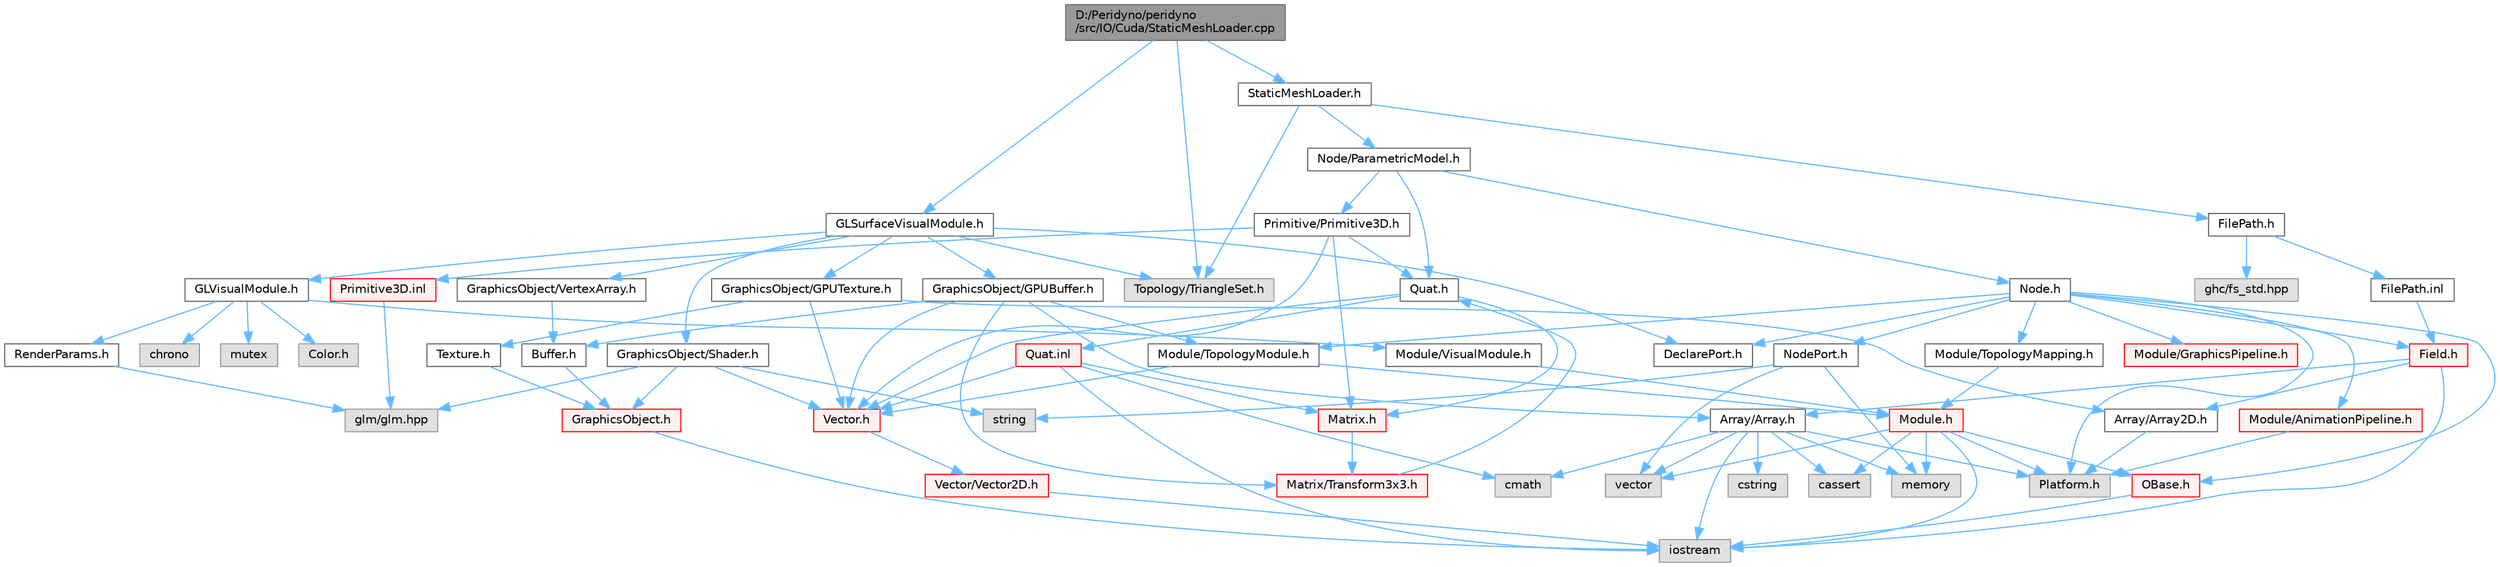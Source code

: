 digraph "D:/Peridyno/peridyno/src/IO/Cuda/StaticMeshLoader.cpp"
{
 // LATEX_PDF_SIZE
  bgcolor="transparent";
  edge [fontname=Helvetica,fontsize=10,labelfontname=Helvetica,labelfontsize=10];
  node [fontname=Helvetica,fontsize=10,shape=box,height=0.2,width=0.4];
  Node1 [id="Node000001",label="D:/Peridyno/peridyno\l/src/IO/Cuda/StaticMeshLoader.cpp",height=0.2,width=0.4,color="gray40", fillcolor="grey60", style="filled", fontcolor="black",tooltip=" "];
  Node1 -> Node2 [id="edge1_Node000001_Node000002",color="steelblue1",style="solid",tooltip=" "];
  Node2 [id="Node000002",label="StaticMeshLoader.h",height=0.2,width=0.4,color="grey40", fillcolor="white", style="filled",URL="$_static_mesh_loader_8h.html",tooltip=" "];
  Node2 -> Node3 [id="edge2_Node000002_Node000003",color="steelblue1",style="solid",tooltip=" "];
  Node3 [id="Node000003",label="Node/ParametricModel.h",height=0.2,width=0.4,color="grey40", fillcolor="white", style="filled",URL="$_parametric_model_8h.html",tooltip=" "];
  Node3 -> Node4 [id="edge3_Node000003_Node000004",color="steelblue1",style="solid",tooltip=" "];
  Node4 [id="Node000004",label="Node.h",height=0.2,width=0.4,color="grey40", fillcolor="white", style="filled",URL="$_node_8h.html",tooltip=" "];
  Node4 -> Node5 [id="edge4_Node000004_Node000005",color="steelblue1",style="solid",tooltip=" "];
  Node5 [id="Node000005",label="OBase.h",height=0.2,width=0.4,color="red", fillcolor="#FFF0F0", style="filled",URL="$_o_base_8h.html",tooltip=" "];
  Node5 -> Node6 [id="edge5_Node000005_Node000006",color="steelblue1",style="solid",tooltip=" "];
  Node6 [id="Node000006",label="iostream",height=0.2,width=0.4,color="grey60", fillcolor="#E0E0E0", style="filled",tooltip=" "];
  Node4 -> Node17 [id="edge6_Node000004_Node000017",color="steelblue1",style="solid",tooltip=" "];
  Node17 [id="Node000017",label="Field.h",height=0.2,width=0.4,color="red", fillcolor="#FFF0F0", style="filled",URL="$_field_8h.html",tooltip=" "];
  Node17 -> Node6 [id="edge7_Node000017_Node000006",color="steelblue1",style="solid",tooltip=" "];
  Node17 -> Node20 [id="edge8_Node000017_Node000020",color="steelblue1",style="solid",tooltip=" "];
  Node20 [id="Node000020",label="Array/Array.h",height=0.2,width=0.4,color="grey40", fillcolor="white", style="filled",URL="$_array_8h.html",tooltip=" "];
  Node20 -> Node8 [id="edge9_Node000020_Node000008",color="steelblue1",style="solid",tooltip=" "];
  Node8 [id="Node000008",label="Platform.h",height=0.2,width=0.4,color="grey60", fillcolor="#E0E0E0", style="filled",tooltip=" "];
  Node20 -> Node21 [id="edge10_Node000020_Node000021",color="steelblue1",style="solid",tooltip=" "];
  Node21 [id="Node000021",label="cassert",height=0.2,width=0.4,color="grey60", fillcolor="#E0E0E0", style="filled",tooltip=" "];
  Node20 -> Node22 [id="edge11_Node000020_Node000022",color="steelblue1",style="solid",tooltip=" "];
  Node22 [id="Node000022",label="vector",height=0.2,width=0.4,color="grey60", fillcolor="#E0E0E0", style="filled",tooltip=" "];
  Node20 -> Node6 [id="edge12_Node000020_Node000006",color="steelblue1",style="solid",tooltip=" "];
  Node20 -> Node23 [id="edge13_Node000020_Node000023",color="steelblue1",style="solid",tooltip=" "];
  Node23 [id="Node000023",label="cstring",height=0.2,width=0.4,color="grey60", fillcolor="#E0E0E0", style="filled",tooltip=" "];
  Node20 -> Node24 [id="edge14_Node000020_Node000024",color="steelblue1",style="solid",tooltip=" "];
  Node24 [id="Node000024",label="memory",height=0.2,width=0.4,color="grey60", fillcolor="#E0E0E0", style="filled",tooltip=" "];
  Node20 -> Node25 [id="edge15_Node000020_Node000025",color="steelblue1",style="solid",tooltip=" "];
  Node25 [id="Node000025",label="cmath",height=0.2,width=0.4,color="grey60", fillcolor="#E0E0E0", style="filled",tooltip=" "];
  Node17 -> Node26 [id="edge16_Node000017_Node000026",color="steelblue1",style="solid",tooltip=" "];
  Node26 [id="Node000026",label="Array/Array2D.h",height=0.2,width=0.4,color="grey40", fillcolor="white", style="filled",URL="$_array2_d_8h.html",tooltip=" "];
  Node26 -> Node8 [id="edge17_Node000026_Node000008",color="steelblue1",style="solid",tooltip=" "];
  Node4 -> Node8 [id="edge18_Node000004_Node000008",color="steelblue1",style="solid",tooltip=" "];
  Node4 -> Node70 [id="edge19_Node000004_Node000070",color="steelblue1",style="solid",tooltip=" "];
  Node70 [id="Node000070",label="DeclarePort.h",height=0.2,width=0.4,color="grey40", fillcolor="white", style="filled",URL="$_declare_port_8h.html",tooltip=" "];
  Node4 -> Node71 [id="edge20_Node000004_Node000071",color="steelblue1",style="solid",tooltip=" "];
  Node71 [id="Node000071",label="NodePort.h",height=0.2,width=0.4,color="grey40", fillcolor="white", style="filled",URL="$_node_port_8h.html",tooltip=" "];
  Node71 -> Node11 [id="edge21_Node000071_Node000011",color="steelblue1",style="solid",tooltip=" "];
  Node11 [id="Node000011",label="string",height=0.2,width=0.4,color="grey60", fillcolor="#E0E0E0", style="filled",tooltip=" "];
  Node71 -> Node22 [id="edge22_Node000071_Node000022",color="steelblue1",style="solid",tooltip=" "];
  Node71 -> Node24 [id="edge23_Node000071_Node000024",color="steelblue1",style="solid",tooltip=" "];
  Node4 -> Node72 [id="edge24_Node000004_Node000072",color="steelblue1",style="solid",tooltip=" "];
  Node72 [id="Node000072",label="Module/TopologyModule.h",height=0.2,width=0.4,color="grey40", fillcolor="white", style="filled",URL="$_topology_module_8h.html",tooltip=" "];
  Node72 -> Node33 [id="edge25_Node000072_Node000033",color="steelblue1",style="solid",tooltip=" "];
  Node33 [id="Node000033",label="Vector.h",height=0.2,width=0.4,color="red", fillcolor="#FFF0F0", style="filled",URL="$_vector_8h.html",tooltip=" "];
  Node33 -> Node34 [id="edge26_Node000033_Node000034",color="steelblue1",style="solid",tooltip=" "];
  Node34 [id="Node000034",label="Vector/Vector2D.h",height=0.2,width=0.4,color="red", fillcolor="#FFF0F0", style="filled",URL="$_vector2_d_8h.html",tooltip=" "];
  Node34 -> Node6 [id="edge27_Node000034_Node000006",color="steelblue1",style="solid",tooltip=" "];
  Node72 -> Node73 [id="edge28_Node000072_Node000073",color="steelblue1",style="solid",tooltip=" "];
  Node73 [id="Node000073",label="Module.h",height=0.2,width=0.4,color="red", fillcolor="#FFF0F0", style="filled",URL="$_module_8h.html",tooltip=" "];
  Node73 -> Node8 [id="edge29_Node000073_Node000008",color="steelblue1",style="solid",tooltip=" "];
  Node73 -> Node24 [id="edge30_Node000073_Node000024",color="steelblue1",style="solid",tooltip=" "];
  Node73 -> Node22 [id="edge31_Node000073_Node000022",color="steelblue1",style="solid",tooltip=" "];
  Node73 -> Node21 [id="edge32_Node000073_Node000021",color="steelblue1",style="solid",tooltip=" "];
  Node73 -> Node6 [id="edge33_Node000073_Node000006",color="steelblue1",style="solid",tooltip=" "];
  Node73 -> Node5 [id="edge34_Node000073_Node000005",color="steelblue1",style="solid",tooltip=" "];
  Node4 -> Node93 [id="edge35_Node000004_Node000093",color="steelblue1",style="solid",tooltip=" "];
  Node93 [id="Node000093",label="Module/TopologyMapping.h",height=0.2,width=0.4,color="grey40", fillcolor="white", style="filled",URL="$_topology_mapping_8h.html",tooltip=" "];
  Node93 -> Node73 [id="edge36_Node000093_Node000073",color="steelblue1",style="solid",tooltip=" "];
  Node4 -> Node94 [id="edge37_Node000004_Node000094",color="steelblue1",style="solid",tooltip=" "];
  Node94 [id="Node000094",label="Module/AnimationPipeline.h",height=0.2,width=0.4,color="red", fillcolor="#FFF0F0", style="filled",URL="$_animation_pipeline_8h.html",tooltip=" "];
  Node94 -> Node8 [id="edge38_Node000094_Node000008",color="steelblue1",style="solid",tooltip=" "];
  Node4 -> Node96 [id="edge39_Node000004_Node000096",color="steelblue1",style="solid",tooltip=" "];
  Node96 [id="Node000096",label="Module/GraphicsPipeline.h",height=0.2,width=0.4,color="red", fillcolor="#FFF0F0", style="filled",URL="$_graphics_pipeline_8h.html",tooltip=" "];
  Node3 -> Node64 [id="edge40_Node000003_Node000064",color="steelblue1",style="solid",tooltip=" "];
  Node64 [id="Node000064",label="Quat.h",height=0.2,width=0.4,color="grey40", fillcolor="white", style="filled",URL="$_quat_8h.html",tooltip="Implementation of quaternion."];
  Node64 -> Node33 [id="edge41_Node000064_Node000033",color="steelblue1",style="solid",tooltip=" "];
  Node64 -> Node51 [id="edge42_Node000064_Node000051",color="steelblue1",style="solid",tooltip=" "];
  Node51 [id="Node000051",label="Matrix.h",height=0.2,width=0.4,color="red", fillcolor="#FFF0F0", style="filled",URL="$_matrix_8h.html",tooltip=" "];
  Node51 -> Node63 [id="edge43_Node000051_Node000063",color="steelblue1",style="solid",tooltip=" "];
  Node63 [id="Node000063",label="Matrix/Transform3x3.h",height=0.2,width=0.4,color="red", fillcolor="#FFF0F0", style="filled",URL="$_transform3x3_8h.html",tooltip=" "];
  Node63 -> Node64 [id="edge44_Node000063_Node000064",color="steelblue1",style="solid",tooltip=" "];
  Node64 -> Node65 [id="edge45_Node000064_Node000065",color="steelblue1",style="solid",tooltip=" "];
  Node65 [id="Node000065",label="Quat.inl",height=0.2,width=0.4,color="red", fillcolor="#FFF0F0", style="filled",URL="$_quat_8inl.html",tooltip=" "];
  Node65 -> Node25 [id="edge46_Node000065_Node000025",color="steelblue1",style="solid",tooltip=" "];
  Node65 -> Node6 [id="edge47_Node000065_Node000006",color="steelblue1",style="solid",tooltip=" "];
  Node65 -> Node33 [id="edge48_Node000065_Node000033",color="steelblue1",style="solid",tooltip=" "];
  Node65 -> Node51 [id="edge49_Node000065_Node000051",color="steelblue1",style="solid",tooltip=" "];
  Node3 -> Node97 [id="edge50_Node000003_Node000097",color="steelblue1",style="solid",tooltip=" "];
  Node97 [id="Node000097",label="Primitive/Primitive3D.h",height=0.2,width=0.4,color="grey40", fillcolor="white", style="filled",URL="$_primitive3_d_8h.html",tooltip=" "];
  Node97 -> Node33 [id="edge51_Node000097_Node000033",color="steelblue1",style="solid",tooltip=" "];
  Node97 -> Node51 [id="edge52_Node000097_Node000051",color="steelblue1",style="solid",tooltip=" "];
  Node97 -> Node64 [id="edge53_Node000097_Node000064",color="steelblue1",style="solid",tooltip=" "];
  Node97 -> Node98 [id="edge54_Node000097_Node000098",color="steelblue1",style="solid",tooltip=" "];
  Node98 [id="Node000098",label="Primitive3D.inl",height=0.2,width=0.4,color="red", fillcolor="#FFF0F0", style="filled",URL="$_primitive3_d_8inl.html",tooltip=" "];
  Node98 -> Node68 [id="edge55_Node000098_Node000068",color="steelblue1",style="solid",tooltip=" "];
  Node68 [id="Node000068",label="glm/glm.hpp",height=0.2,width=0.4,color="grey60", fillcolor="#E0E0E0", style="filled",tooltip=" "];
  Node2 -> Node101 [id="edge56_Node000002_Node000101",color="steelblue1",style="solid",tooltip=" "];
  Node101 [id="Node000101",label="Topology/TriangleSet.h",height=0.2,width=0.4,color="grey60", fillcolor="#E0E0E0", style="filled",tooltip=" "];
  Node2 -> Node102 [id="edge57_Node000002_Node000102",color="steelblue1",style="solid",tooltip=" "];
  Node102 [id="Node000102",label="FilePath.h",height=0.2,width=0.4,color="grey40", fillcolor="white", style="filled",URL="$_file_path_8h.html",tooltip=" "];
  Node102 -> Node103 [id="edge58_Node000102_Node000103",color="steelblue1",style="solid",tooltip=" "];
  Node103 [id="Node000103",label="ghc/fs_std.hpp",height=0.2,width=0.4,color="grey60", fillcolor="#E0E0E0", style="filled",tooltip=" "];
  Node102 -> Node104 [id="edge59_Node000102_Node000104",color="steelblue1",style="solid",tooltip=" "];
  Node104 [id="Node000104",label="FilePath.inl",height=0.2,width=0.4,color="grey40", fillcolor="white", style="filled",URL="$_file_path_8inl.html",tooltip=" "];
  Node104 -> Node17 [id="edge60_Node000104_Node000017",color="steelblue1",style="solid",tooltip=" "];
  Node1 -> Node105 [id="edge61_Node000001_Node000105",color="steelblue1",style="solid",tooltip=" "];
  Node105 [id="Node000105",label="GLSurfaceVisualModule.h",height=0.2,width=0.4,color="grey40", fillcolor="white", style="filled",URL="$_g_l_surface_visual_module_8h.html",tooltip=" "];
  Node105 -> Node70 [id="edge62_Node000105_Node000070",color="steelblue1",style="solid",tooltip=" "];
  Node105 -> Node101 [id="edge63_Node000105_Node000101",color="steelblue1",style="solid",tooltip=" "];
  Node105 -> Node106 [id="edge64_Node000105_Node000106",color="steelblue1",style="solid",tooltip=" "];
  Node106 [id="Node000106",label="GLVisualModule.h",height=0.2,width=0.4,color="grey40", fillcolor="white", style="filled",URL="$_g_l_visual_module_8h.html",tooltip=" "];
  Node106 -> Node107 [id="edge65_Node000106_Node000107",color="steelblue1",style="solid",tooltip=" "];
  Node107 [id="Node000107",label="chrono",height=0.2,width=0.4,color="grey60", fillcolor="#E0E0E0", style="filled",tooltip=" "];
  Node106 -> Node75 [id="edge66_Node000106_Node000075",color="steelblue1",style="solid",tooltip=" "];
  Node75 [id="Node000075",label="mutex",height=0.2,width=0.4,color="grey60", fillcolor="#E0E0E0", style="filled",tooltip=" "];
  Node106 -> Node108 [id="edge67_Node000106_Node000108",color="steelblue1",style="solid",tooltip=" "];
  Node108 [id="Node000108",label="Module/VisualModule.h",height=0.2,width=0.4,color="grey40", fillcolor="white", style="filled",URL="$_visual_module_8h.html",tooltip=" "];
  Node108 -> Node73 [id="edge68_Node000108_Node000073",color="steelblue1",style="solid",tooltip=" "];
  Node106 -> Node109 [id="edge69_Node000106_Node000109",color="steelblue1",style="solid",tooltip=" "];
  Node109 [id="Node000109",label="Color.h",height=0.2,width=0.4,color="grey60", fillcolor="#E0E0E0", style="filled",tooltip=" "];
  Node106 -> Node110 [id="edge70_Node000106_Node000110",color="steelblue1",style="solid",tooltip=" "];
  Node110 [id="Node000110",label="RenderParams.h",height=0.2,width=0.4,color="grey40", fillcolor="white", style="filled",URL="$_render_params_8h.html",tooltip=" "];
  Node110 -> Node68 [id="edge71_Node000110_Node000068",color="steelblue1",style="solid",tooltip=" "];
  Node105 -> Node111 [id="edge72_Node000105_Node000111",color="steelblue1",style="solid",tooltip=" "];
  Node111 [id="Node000111",label="GraphicsObject/GPUBuffer.h",height=0.2,width=0.4,color="grey40", fillcolor="white", style="filled",URL="$_g_p_u_buffer_8h.html",tooltip=" "];
  Node111 -> Node112 [id="edge73_Node000111_Node000112",color="steelblue1",style="solid",tooltip=" "];
  Node112 [id="Node000112",label="Buffer.h",height=0.2,width=0.4,color="grey40", fillcolor="white", style="filled",URL="$_buffer_8h.html",tooltip=" "];
  Node112 -> Node113 [id="edge74_Node000112_Node000113",color="steelblue1",style="solid",tooltip=" "];
  Node113 [id="Node000113",label="GraphicsObject.h",height=0.2,width=0.4,color="red", fillcolor="#FFF0F0", style="filled",URL="$_graphics_object_8h.html",tooltip=" "];
  Node113 -> Node6 [id="edge75_Node000113_Node000006",color="steelblue1",style="solid",tooltip=" "];
  Node111 -> Node20 [id="edge76_Node000111_Node000020",color="steelblue1",style="solid",tooltip=" "];
  Node111 -> Node33 [id="edge77_Node000111_Node000033",color="steelblue1",style="solid",tooltip=" "];
  Node111 -> Node63 [id="edge78_Node000111_Node000063",color="steelblue1",style="solid",tooltip=" "];
  Node111 -> Node72 [id="edge79_Node000111_Node000072",color="steelblue1",style="solid",tooltip=" "];
  Node105 -> Node114 [id="edge80_Node000105_Node000114",color="steelblue1",style="solid",tooltip=" "];
  Node114 [id="Node000114",label="GraphicsObject/GPUTexture.h",height=0.2,width=0.4,color="grey40", fillcolor="white", style="filled",URL="$_g_p_u_texture_8h.html",tooltip=" "];
  Node114 -> Node115 [id="edge81_Node000114_Node000115",color="steelblue1",style="solid",tooltip=" "];
  Node115 [id="Node000115",label="Texture.h",height=0.2,width=0.4,color="grey40", fillcolor="white", style="filled",URL="$_texture_8h.html",tooltip=" "];
  Node115 -> Node113 [id="edge82_Node000115_Node000113",color="steelblue1",style="solid",tooltip=" "];
  Node114 -> Node33 [id="edge83_Node000114_Node000033",color="steelblue1",style="solid",tooltip=" "];
  Node114 -> Node26 [id="edge84_Node000114_Node000026",color="steelblue1",style="solid",tooltip=" "];
  Node105 -> Node116 [id="edge85_Node000105_Node000116",color="steelblue1",style="solid",tooltip=" "];
  Node116 [id="Node000116",label="GraphicsObject/VertexArray.h",height=0.2,width=0.4,color="grey40", fillcolor="white", style="filled",URL="$_vertex_array_8h.html",tooltip=" "];
  Node116 -> Node112 [id="edge86_Node000116_Node000112",color="steelblue1",style="solid",tooltip=" "];
  Node105 -> Node117 [id="edge87_Node000105_Node000117",color="steelblue1",style="solid",tooltip=" "];
  Node117 [id="Node000117",label="GraphicsObject/Shader.h",height=0.2,width=0.4,color="grey40", fillcolor="white", style="filled",URL="$_shader_8h.html",tooltip=" "];
  Node117 -> Node113 [id="edge88_Node000117_Node000113",color="steelblue1",style="solid",tooltip=" "];
  Node117 -> Node11 [id="edge89_Node000117_Node000011",color="steelblue1",style="solid",tooltip=" "];
  Node117 -> Node33 [id="edge90_Node000117_Node000033",color="steelblue1",style="solid",tooltip=" "];
  Node117 -> Node68 [id="edge91_Node000117_Node000068",color="steelblue1",style="solid",tooltip=" "];
  Node1 -> Node101 [id="edge92_Node000001_Node000101",color="steelblue1",style="solid",tooltip=" "];
}
